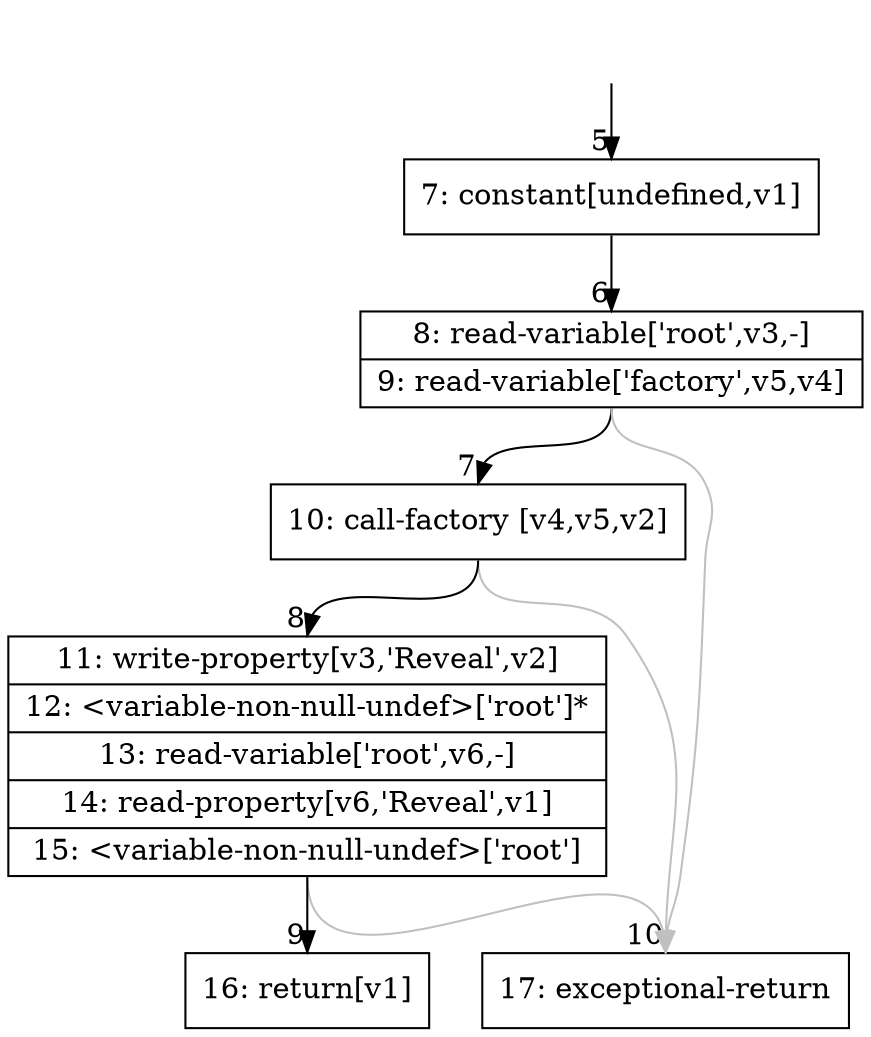 digraph {
rankdir="TD"
BB_entry2[shape=none,label=""];
BB_entry2 -> BB5 [tailport=s, headport=n, headlabel="    5"]
BB5 [shape=record label="{7: constant[undefined,v1]}" ] 
BB5 -> BB6 [tailport=s, headport=n, headlabel="      6"]
BB6 [shape=record label="{8: read-variable['root',v3,-]|9: read-variable['factory',v5,v4]}" ] 
BB6 -> BB7 [tailport=s, headport=n, headlabel="      7"]
BB6 -> BB10 [tailport=s, headport=n, color=gray, headlabel="      10"]
BB7 [shape=record label="{10: call-factory [v4,v5,v2]}" ] 
BB7 -> BB8 [tailport=s, headport=n, headlabel="      8"]
BB7 -> BB10 [tailport=s, headport=n, color=gray]
BB8 [shape=record label="{11: write-property[v3,'Reveal',v2]|12: \<variable-non-null-undef\>['root']*|13: read-variable['root',v6,-]|14: read-property[v6,'Reveal',v1]|15: \<variable-non-null-undef\>['root']}" ] 
BB8 -> BB9 [tailport=s, headport=n, headlabel="      9"]
BB8 -> BB10 [tailport=s, headport=n, color=gray]
BB9 [shape=record label="{16: return[v1]}" ] 
BB10 [shape=record label="{17: exceptional-return}" ] 
//#$~ 13
}
